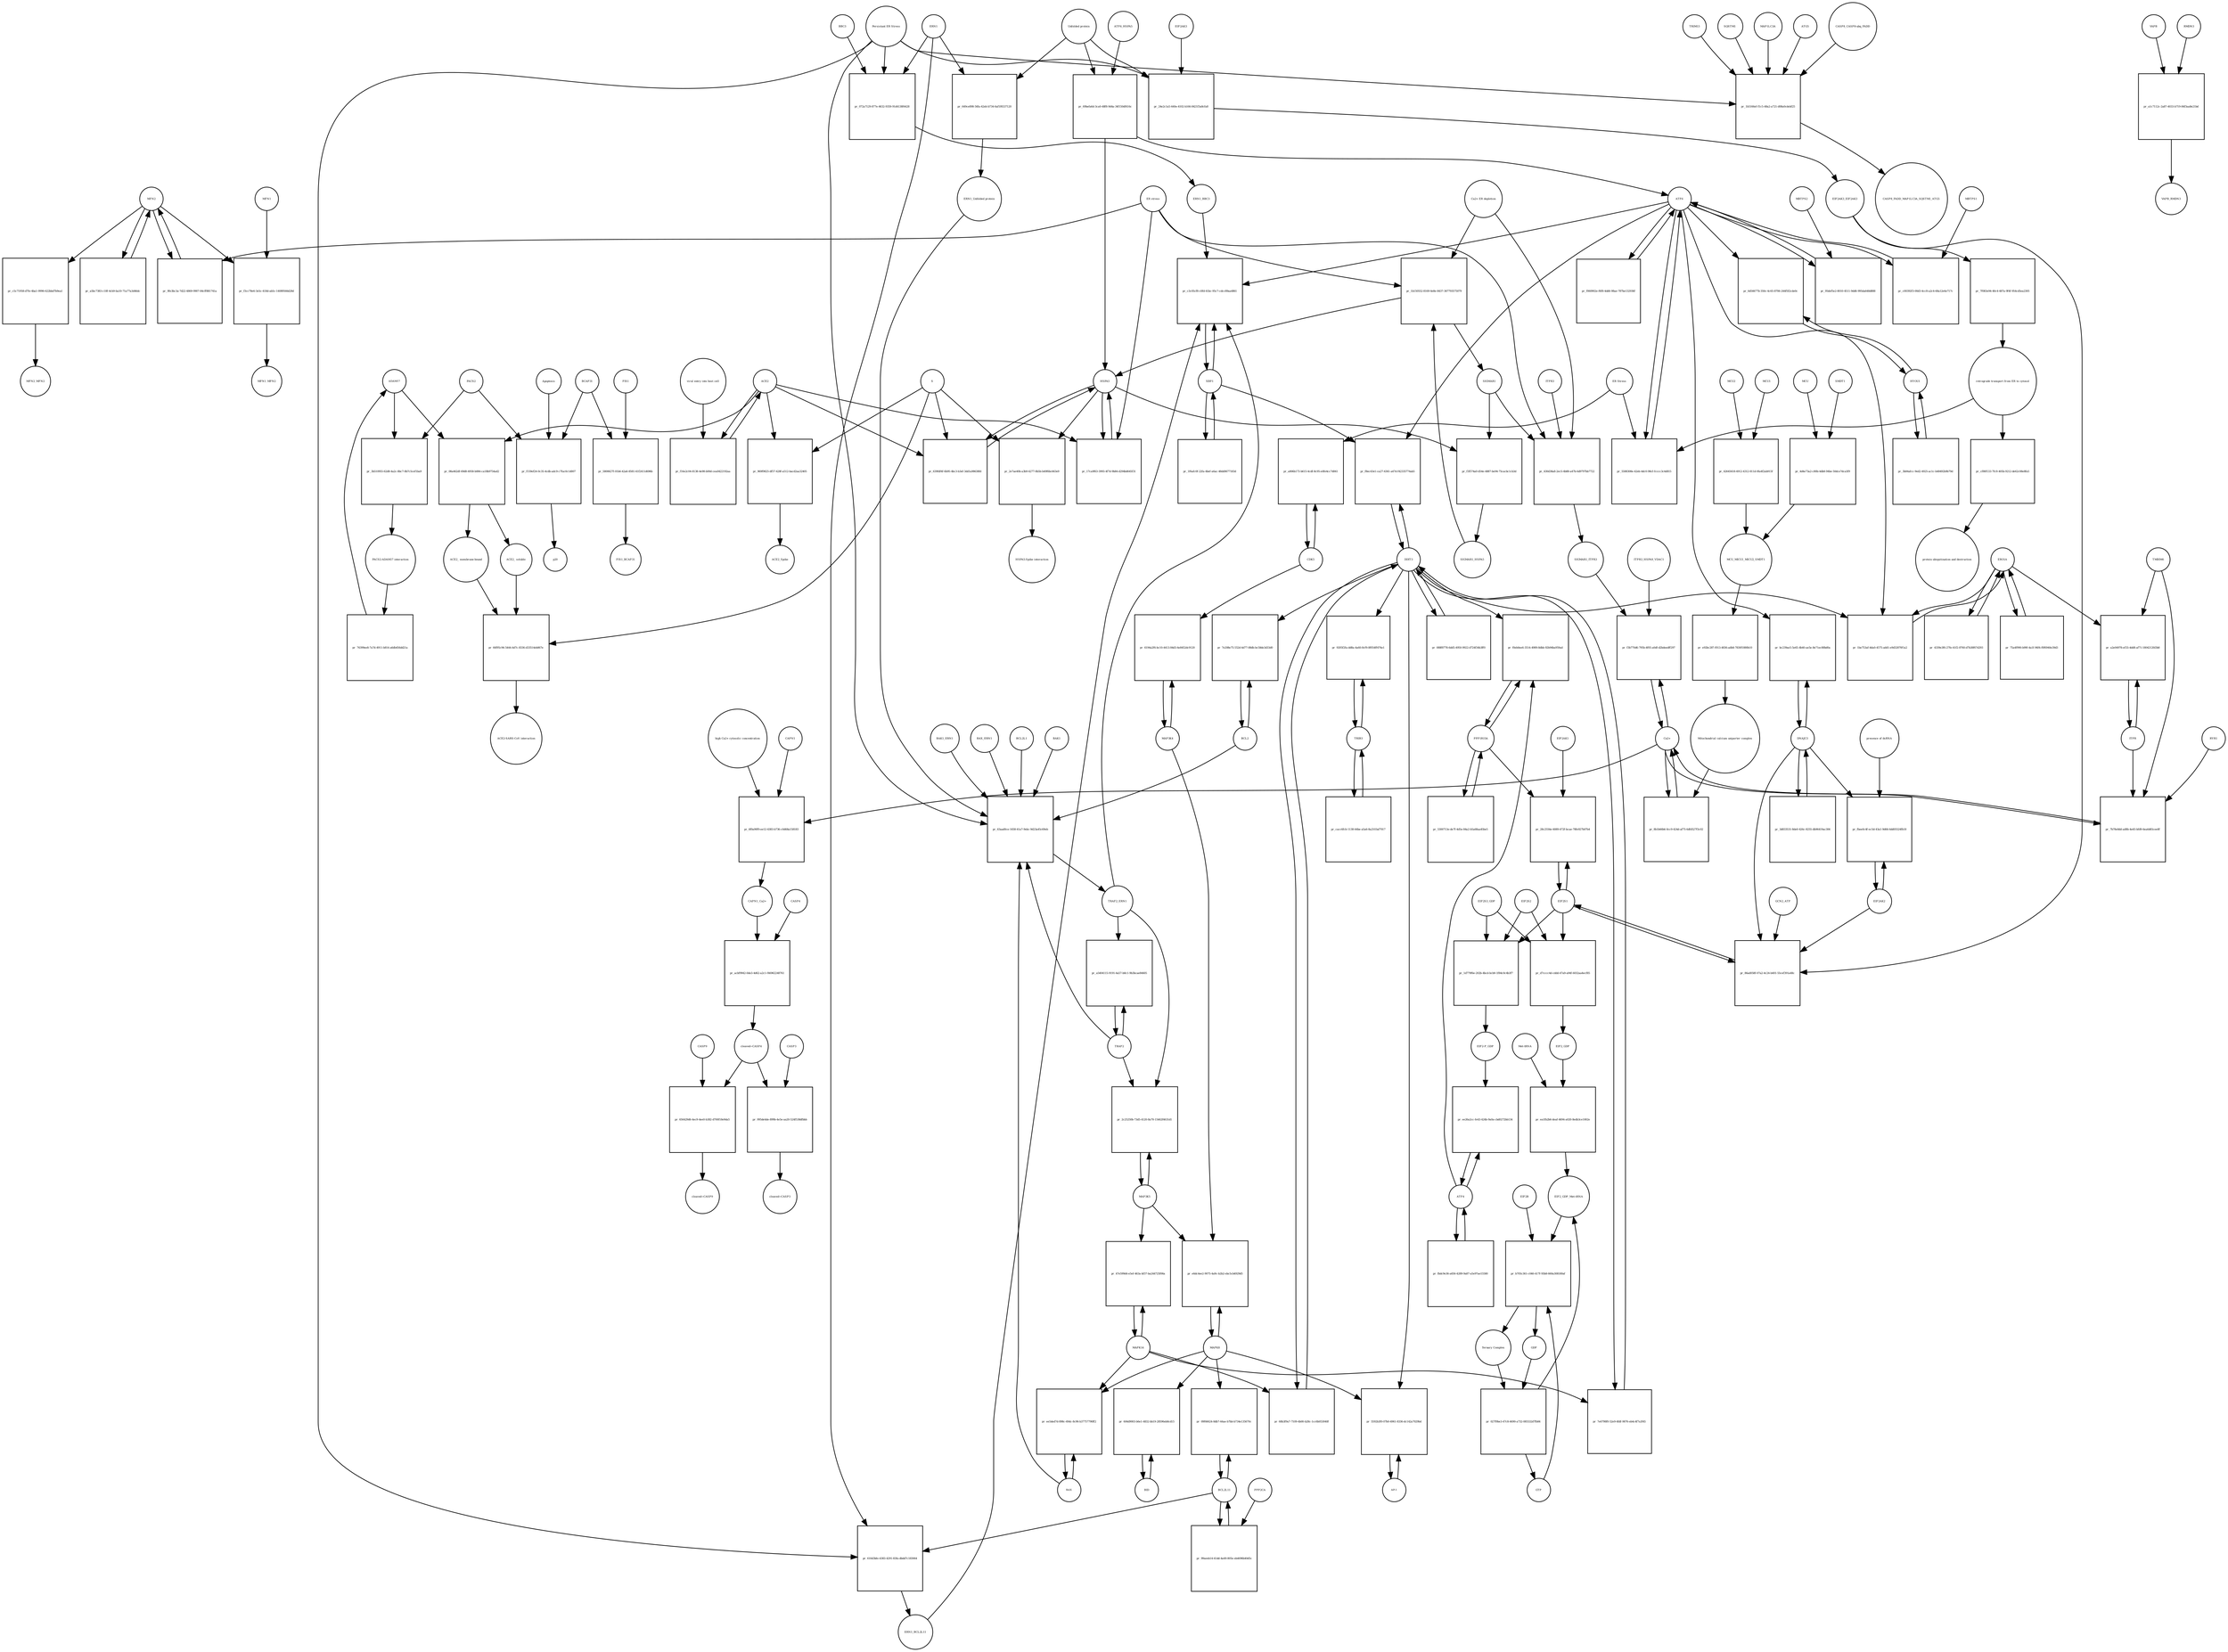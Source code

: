 strict digraph  {
MFN2 [annotation="urn_miriam_pubmed_29491369|urn_miriam_pubmed_22511781|urn_miriam_hgnc_16877|urn_miriam_pubmed_19052620", bipartite=0, cls=macromolecule, fontsize=4, label=MFN2, shape=circle];
"pr_c5c71958-d7fe-4ba1-9996-622bbd7b9ea1" [annotation="", bipartite=1, cls=process, fontsize=4, label="pr_c5c71958-d7fe-4ba1-9996-622bbd7b9ea1", shape=square];
MFN2_MFN2 [annotation="urn_miriam_pubmed_19052620|urn_miriam_taxonomy_9606|urn_miriam_pubmed_29491369", bipartite=0, cls=complex, fontsize=4, label=MFN2_MFN2, shape=circle];
CDK5 [annotation="urn_miriam_hgnc.symbol_CDK5", bipartite=0, cls=macromolecule, fontsize=4, label=CDK5, shape=circle];
"pr_a806b173-b615-4cdf-8c95-e0fe4cc7d061" [annotation="", bipartite=1, cls="uncertain process", fontsize=4, label="pr_a806b173-b615-4cdf-8c95-e0fe4cc7d061", shape=square];
"ER Stress" [annotation="urn_miriam_obo.go_GO%3A0034976", bipartite=0, cls=phenotype, fontsize=4, label="ER Stress", shape=circle];
"Met-tRNA" [annotation=urn_miriam_hgnc_34779, bipartite=0, cls="nucleic acid feature", fontsize=4, label="Met-tRNA", shape=circle];
"pr_ea1fb2b6-deaf-4694-a020-8edb3ce1002e" [annotation="", bipartite=1, cls=process, fontsize=4, label="pr_ea1fb2b6-deaf-4694-a020-8edb3ce1002e", shape=square];
EIF2_GDP [annotation="", bipartite=0, cls=complex, fontsize=4, label=EIF2_GDP, shape=circle];
"EIF2_GDP_Met-tRNA" [annotation="", bipartite=0, cls=complex, fontsize=4, label="EIF2_GDP_Met-tRNA", shape=circle];
ATF6 [annotation="urn_miriam_hgnc.symbol_ATF6", bipartite=0, cls=macromolecule, fontsize=4, label=ATF6, shape=circle];
"pr_95def5e2-8010-4511-9dd6-995da648d888" [annotation="", bipartite=1, cls=process, fontsize=4, label="pr_95def5e2-8010-4511-9dd6-995da648d888", shape=square];
MBTPS2 [annotation="urn_miriam_hgnc.symbol_MBTPS2", bipartite=0, cls=macromolecule, fontsize=4, label=MBTPS2, shape=circle];
"Ca2+" [annotation="urn_miriam_obo.chebi_CHEBI%3A29108", bipartite=0, cls="simple chemical", fontsize=4, label="Ca2+", shape=circle];
"pr_8b1b66b6-0cc9-424d-af75-6dfd527f3c02" [annotation="", bipartite=1, cls=process, fontsize=4, label="pr_8b1b66b6-0cc9-424d-af75-6dfd527f3c02", shape=square];
"Mitochondrial calcium uniporter complex" [annotation="urn_miriam_pubmed_26968367|urn_miriam_taxonomy_9606", bipartite=0, cls=complex, fontsize=4, label="Mitochondrial calcium uniporter complex", shape=circle];
MAP3K4 [annotation="urn_miriam_hgnc.symbol_MAP3K4", bipartite=0, cls=macromolecule, fontsize=4, label=MAP3K4, shape=circle];
"pr_6194a2f6-bc10-4413-84d3-4e8452dc9120" [annotation="", bipartite=1, cls=process, fontsize=4, label="pr_6194a2f6-bc10-4413-84d3-4e8452dc9120", shape=square];
ERN1 [annotation="urn_miriam_hgnc.symbol_ERN1", bipartite=0, cls=macromolecule, fontsize=4, label=ERN1, shape=circle];
"pr_649ce898-56fa-42eb-b734-6af1f6537120" [annotation="", bipartite=1, cls=process, fontsize=4, label="pr_649ce898-56fa-42eb-b734-6af1f6537120", shape=square];
"Unfolded protein" [annotation="", bipartite=0, cls=macromolecule, fontsize=4, label="Unfolded protein", shape=circle];
"ERN1_Unfolded protein" [annotation="", bipartite=0, cls=complex, fontsize=4, label="ERN1_Unfolded protein", shape=circle];
BCAP31 [annotation=urn_miriam_hgnc_16695, bipartite=0, cls=macromolecule, fontsize=4, label=BCAP31, shape=circle];
"pr_f159ef24-0c35-4cdb-adc9-c7fac0c1d007" [annotation="", bipartite=1, cls=process, fontsize=4, label="pr_f159ef24-0c35-4cdb-adc9-c7fac0c1d007", shape=square];
p20 [annotation="urn_miriam_hgnc.symbol_BCAP31", bipartite=0, cls=macromolecule, fontsize=4, label=p20, shape=circle];
PACS2 [annotation="urn_miriam_pubmed_15692567|urn_miriam_hgnc_23794|urn_miriam_pubmed_26108729", bipartite=0, cls=macromolecule, fontsize=4, label=PACS2, shape=circle];
Apoptosis [annotation="urn_miriam_obo.go_GO%3A0006915|urn_miriam_pubmed_19052620|urn_miriam_taxonomy_9606|urn_miriam_pubmed_15692567|urn_miriam_pubmed_22511781", bipartite=0, cls=phenotype, fontsize=4, label=Apoptosis, shape=circle];
DDIT3 [annotation="urn_miriam_hgnc.symbol_DDIT3", bipartite=0, cls=macromolecule, fontsize=4, label=DDIT3, shape=circle];
"pr_68b3f9a7-7109-4b00-b28c-1cc6b053040f" [annotation="", bipartite=1, cls=process, fontsize=4, label="pr_68b3f9a7-7109-4b00-b28c-1cc6b053040f", shape=square];
MAPK14 [annotation="urn_miriam_hgnc.symbol_MAPK14", bipartite=0, cls=macromolecule, fontsize=4, label=MAPK14, shape=circle];
MCU [annotation="urn_miriam_hgnc_23526|urn_miriam_pubmed_24231807|urn_miriam_taxonomy_9606", bipartite=0, cls=macromolecule, fontsize=4, label=MCU, shape=circle];
"pr_4d4e73a2-c80b-4db8-94be-50dce7dca5f9" [annotation="", bipartite=1, cls=process, fontsize=4, label="pr_4d4e73a2-c80b-4db8-94be-50dce7dca5f9", shape=square];
SMDT1 [annotation="urn_miriam_pubmed_24231807|urn_miriam_hgnc_25055|urn_miriam_taxonomy_9606", bipartite=0, cls=macromolecule, fontsize=4, label=SMDT1, shape=circle];
MCU_MICU1_MICU2_SMDT1 [annotation="urn_miriam_pubmed_24231807|urn_miriam_taxonomy_9606", bipartite=0, cls=complex, fontsize=4, label=MCU_MICU1_MICU2_SMDT1, shape=circle];
CASP9 [annotation="urn_miriam_hgnc.symbol_CSAP9", bipartite=0, cls=macromolecule, fontsize=4, label=CASP9, shape=circle];
"pr_656429d6-4ec9-4ee0-b382-d700f18e9da5" [annotation="", bipartite=1, cls=process, fontsize=4, label="pr_656429d6-4ec9-4ee0-b382-d700f18e9da5", shape=square];
"cleaved~CASP9" [annotation="urn_miriam_hgnc.symbol_CASP9", bipartite=0, cls=macromolecule, fontsize=4, label="cleaved~CASP9", shape=circle];
"cleaved~CASP4" [annotation="urn_miriam_hgnc.symbol_CASP4", bipartite=0, cls=macromolecule, fontsize=4, label="cleaved~CASP4", shape=circle];
BCL2L11 [annotation="urn_miriam_hgnc.symbol_BCL2L11", bipartite=0, cls=macromolecule, fontsize=4, label=BCL2L11, shape=circle];
"pr_09f66624-8db7-44ae-b7bb-b734e135670c" [annotation="", bipartite=1, cls=process, fontsize=4, label="pr_09f66624-8db7-44ae-b7bb-b734e135670c", shape=square];
MAPK8 [annotation="urn_miriam_hgnc.symbol_MAPK8", bipartite=0, cls=macromolecule, fontsize=4, label=MAPK8, shape=circle];
HSPA5 [annotation="urn_miriam_pubmed_32340551|urn_miriam_hgnc_HGNC%3A5238|urn_miriam_pubmed_32169481|urn_miriam_pubmed_30978349", bipartite=0, cls=macromolecule, fontsize=4, label=HSPA5, shape=circle];
"pr_639fdf4f-6b95-4bc3-b3ef-3dd1a98638fd" [annotation="", bipartite=1, cls=process, fontsize=4, label="pr_639fdf4f-6b95-4bc3-b3ef-3dd1a98638fd", shape=square];
ACE2 [annotation="", bipartite=0, cls="nucleic acid feature", fontsize=4, label=ACE2, shape=circle];
S [annotation="urn_miriam_uniprot_P59594|urn_miriam_uniprot_P0DTC2|urn_miriam_uniprot_W6A028", bipartite=0, cls=macromolecule, fontsize=4, label=S, shape=circle];
EIF2S1 [annotation="urn_miriam_hgnc.symbol_EIF2S1", bipartite=0, cls=macromolecule, fontsize=4, label=EIF2S1, shape=circle];
"pr_86ad058f-07a2-4c24-b401-55cef391a48c" [annotation="", bipartite=1, cls=process, fontsize=4, label="pr_86ad058f-07a2-4c24-b401-55cef391a48c", shape=square];
EIF2AK3_EIF2AK3 [annotation="", bipartite=0, cls=complex, fontsize=4, label=EIF2AK3_EIF2AK3, shape=circle];
GCN2_ATP [annotation="", bipartite=0, cls=complex, fontsize=4, label=GCN2_ATP, shape=circle];
EIF2AK2 [annotation="urn_miriam_hgnc.symbol_EIF2AK2", bipartite=0, cls=macromolecule, fontsize=4, label=EIF2AK2, shape=circle];
DNAJC3 [annotation="urn_miriam_hgnc.symbol_DNAJC3", bipartite=0, cls="nucleic acid feature", fontsize=4, label=DNAJC3, shape=circle];
"pr_3d833531-8de0-426c-8255-db96419ac306" [annotation="", bipartite=1, cls=process, fontsize=4, label="pr_3d833531-8de0-426c-8255-db96419ac306", shape=square];
"pr_7f083e94-40c4-487a-9f4f-954cd5ea2305" [annotation="", bipartite=1, cls=process, fontsize=4, label="pr_7f083e94-40c4-487a-9f4f-954cd5ea2305", shape=square];
"retrograde transport from ER to cytosol" [annotation="urn_miriam_obo.go_GO%3A0030970", bipartite=0, cls=phenotype, fontsize=4, label="retrograde transport from ER to cytosol", shape=circle];
SIGMAR1_HSPA5 [annotation="urn_miriam_pubmed_30590907|urn_miriam_pubmed_25704011|urn_miriam_pubmed_17981125|urn_miriam_taxonomy_10029", bipartite=0, cls=complex, fontsize=4, label=SIGMAR1_HSPA5, shape=circle];
"pr_1b150552-8169-4e8e-8437-367793575079" [annotation="", bipartite=1, cls=process, fontsize=4, label="pr_1b150552-8169-4e8e-8437-367793575079", shape=square];
SIGMAR1 [annotation="urn_miriam_hgnc_8157|urn_miriam_pubmed_17981125|urn_miriam_taxonomy_10029|urn_miriam_pubmed_25704011", bipartite=0, cls=macromolecule, fontsize=4, label=SIGMAR1, shape=circle];
"ER stress" [annotation="urn_miriam_obo.go_GO%3A0034976|urn_miriam_pubmed_22511781|urn_miriam_taxonomy_10090", bipartite=0, cls=phenotype, fontsize=4, label="ER stress", shape=circle];
"Ca2+ ER depletion" [annotation="urn_miriam_obo.go_GO%3A0032471|urn_miriam_pubmed_17981125|urn_miriam_pubmed_30590907|urn_miriam_taxonomy_10029", bipartite=0, cls=phenotype, fontsize=4, label="Ca2+ ER depletion", shape=circle];
TRIB3 [annotation="urn_miriam_hgnc.symbol_TRIB3", bipartite=0, cls="nucleic acid feature", fontsize=4, label=TRIB3, shape=circle];
"pr_cacc6fcb-1138-44be-a5a6-8a2103af7017" [annotation="", bipartite=1, cls=process, fontsize=4, label="pr_cacc6fcb-1138-44be-a5a6-8a2103af7017", shape=square];
CASP3 [annotation="urn_miriam_hgnc.symbol_CASP3", bipartite=0, cls=macromolecule, fontsize=4, label=CASP3, shape=circle];
"pr_995de4de-899b-4e5e-aa20-524f538dfbbb" [annotation="", bipartite=1, cls=process, fontsize=4, label="pr_995de4de-899b-4e5e-aa20-524f538dfbbb", shape=square];
"cleaved~CASP3" [annotation="urn_miriam_hgnc.symbol_CASP3", bipartite=0, cls=macromolecule, fontsize=4, label="cleaved~CASP3", shape=circle];
ERO1A [annotation="urn_miriam_hgnc.symbol_ERO1A", bipartite=0, cls=macromolecule, fontsize=4, label=ERO1A, shape=circle];
"pr_75a4f990-b99f-4a1f-96f4-f0f6940e39d3" [annotation="", bipartite=1, cls=process, fontsize=4, label="pr_75a4f990-b99f-4a1f-96f4-f0f6940e39d3", shape=square];
"pr_99aeeb14-41dd-4a49-805e-eb4696b40d5c" [annotation="", bipartite=1, cls=process, fontsize=4, label="pr_99aeeb14-41dd-4a49-805e-eb4696b40d5c", shape=square];
PPP2CA [annotation="urn_miriam_hgnc.symbol_PPP2CA", bipartite=0, cls=macromolecule, fontsize=4, label=PPP2CA, shape=circle];
"AP-1" [annotation="urn_miriam_hgnc.symbol_JUNB|urn_miriam_hgnc.symbol_FOSL1|urn_miriam_hgnc.symbol_FOSL2|urn_miriam_hgnc.symbol_JUND|urn_miriam_hgnc.symbol_JUN|urn_miriam_hgnc.symbol_FOSB|urn_miriam_hgnc.symbol_FOS", bipartite=0, cls=macromolecule, fontsize=4, label="AP-1", shape=circle];
"pr_5592b3f0-07b0-4961-8336-dc142a7029bd" [annotation="", bipartite=1, cls=process, fontsize=4, label="pr_5592b3f0-07b0-4961-8336-dc142a7029bd", shape=square];
"pr_a5bc7383-c18f-4cb9-ba10-71a77a3d46dc" [annotation="", bipartite=1, cls=process, fontsize=4, label="pr_a5bc7383-c18f-4cb9-ba10-71a77a3d46dc", shape=square];
"pr_4339e3f6-27fe-41f2-8760-d7b38f67d293" [annotation="", bipartite=1, cls=process, fontsize=4, label="pr_4339e3f6-27fe-41f2-8760-d7b38f67d293", shape=square];
"pr_17ca9f63-3993-4f7d-9b84-d294bd645f31" [annotation="", bipartite=1, cls=process, fontsize=4, label="pr_17ca9f63-3993-4f7d-9b84-d294bd645f31", shape=square];
"pr_5588308e-42eb-4dc0-98cf-fcccc3c4d815" [annotation="", bipartite=1, cls=process, fontsize=4, label="pr_5588308e-42eb-4dc0-98cf-fcccc3c4d815", shape=square];
"pr_7b78e8dd-ad8b-4e45-bfd9-6ea6d65cee8f" [annotation="", bipartite=1, cls=process, fontsize=4, label="pr_7b78e8dd-ad8b-4e45-bfd9-6ea6d65cee8f", shape=square];
TMBIM6 [annotation="urn_miriam_hgnc.symbol_TMBIM6", bipartite=0, cls=macromolecule, fontsize=4, label=TMBIM6, shape=circle];
RYR1 [annotation="urn_miriam_hgnc.symbol_RYR1", bipartite=0, cls=macromolecule, fontsize=4, label=RYR1, shape=circle];
ITPR [annotation="urn_miriam_hgnc.symbol_ITPR1|urn_miriam_hgnc.symbol_ITPR3|urn_miriam_hgnc.symbol_ITPR2", bipartite=0, cls=macromolecule, fontsize=4, label=ITPR, shape=circle];
"pr_28c2556e-6089-472f-bcae-78fe927b07b4" [annotation="", bipartite=1, cls=process, fontsize=4, label="pr_28c2556e-6089-472f-bcae-78fe927b07b4", shape=square];
PPP1R15A [annotation="urn_miriam_hgnc.symbol_PPP1R15A", bipartite=0, cls=macromolecule, fontsize=4, label=PPP1R15A, shape=circle];
EIF2AK1 [annotation="urn_miriam_hgnc.symbol_EIF2AK1", bipartite=0, cls=macromolecule, fontsize=4, label=EIF2AK1, shape=circle];
"pr_9fe3bc3a-7d22-4869-9907-84cff881741a" [annotation="", bipartite=1, cls=process, fontsize=4, label="pr_9fe3bc3a-7d22-4869-9907-84cff881741a", shape=square];
XBP1 [annotation="urn_miriam_hgnc.symbol_XBP1", bipartite=0, cls=macromolecule, fontsize=4, label=XBP1, shape=circle];
"pr_c3c05cf8-c0fd-41bc-95c7-cdcc89aa4861" [annotation="", bipartite=1, cls=process, fontsize=4, label="pr_c3c05cf8-c0fd-41bc-95c7-cdcc89aa4861", shape=square];
TRAF2_ERN1 [annotation="", bipartite=0, cls=complex, fontsize=4, label=TRAF2_ERN1, shape=circle];
ERN1_BBC3 [annotation="", bipartite=0, cls=complex, fontsize=4, label=ERN1_BBC3, shape=circle];
ERN1_BCL2L11 [annotation="", bipartite=0, cls=complex, fontsize=4, label=ERN1_BCL2L11, shape=circle];
"pr_088f8778-6dd5-4950-9922-d724f34b3ff0" [annotation="", bipartite=1, cls=process, fontsize=4, label="pr_088f8778-6dd5-4950-9922-d724f34b3ff0", shape=square];
"pr_f3b770d6-795b-4f05-a0df-d2bdeedff297" [annotation="", bipartite=1, cls=process, fontsize=4, label="pr_f3b770d6-795b-4f05-a0df-d2bdeedff297", shape=square];
ITPR3_HSPA9_VDAC1 [annotation="urn_miriam_pubmed_30590033|urn_miriam_pubmed_29491369|urn_miriam_taxonomy_9606", bipartite=0, cls=complex, fontsize=4, label=ITPR3_HSPA9_VDAC1, shape=circle];
SIGMAR1_ITPR3 [annotation="urn_miriam_pubmed_30590907|urn_miriam_pubmed_17981125|urn_miriam_taxonomy_10029", bipartite=0, cls=complex, fontsize=4, label=SIGMAR1_ITPR3, shape=circle];
"pr_fbee0c4f-ec5d-43a1-9d66-6dd05524fb18" [annotation="", bipartite=1, cls=process, fontsize=4, label="pr_fbee0c4f-ec5d-43a1-9d66-6dd05524fb18", shape=square];
"presence of dsRNA" [annotation="urn_miriam_obo.go_GO%3A0071359", bipartite=0, cls=phenotype, fontsize=4, label="presence of dsRNA", shape=circle];
"Ternary Complex" [annotation="", bipartite=0, cls=complex, fontsize=4, label="Ternary Complex", shape=circle];
"pr_027f9be3-47c8-4690-a732-085532d7fb84" [annotation="", bipartite=1, cls=process, fontsize=4, label="pr_027f9be3-47c8-4690-a732-085532d7fb84", shape=square];
GDP [annotation="urn_miriam_obo.chebi_CHEBI%3A65180", bipartite=0, cls="simple chemical", fontsize=4, label=GDP, shape=circle];
GTP [annotation="urn_miriam_obo.chebi_CHEBI%3A57600", bipartite=0, cls="simple chemical", fontsize=4, label=GTP, shape=circle];
"pr_1be753af-4da0-4575-add1-e9d32870f1a2" [annotation="", bipartite=1, cls=process, fontsize=4, label="pr_1be753af-4da0-4575-add1-e9d32870f1a2", shape=square];
"pr_1d779f6e-202b-4bcd-bcb9-1f84c0c4b3f7" [annotation="", bipartite=1, cls=process, fontsize=4, label="pr_1d779f6e-202b-4bcd-bcb9-1f84c0c4b3f7", shape=square];
EIF2S2 [annotation="urn_miriam_hgnc.symbol_EIF2S2", bipartite=0, cls=macromolecule, fontsize=4, label=EIF2S2, shape=circle];
"EIF2-P_GDP" [annotation="", bipartite=0, cls=complex, fontsize=4, label="EIF2-P_GDP", shape=circle];
EIF2S3_GDP [annotation="", bipartite=0, cls=complex, fontsize=4, label=EIF2S3_GDP, shape=circle];
"pr_63aad0ce-1658-41a7-9ebc-9d23a45c69eb" [annotation="", bipartite=1, cls=process, fontsize=4, label="pr_63aad0ce-1658-41a7-9ebc-9d23a45c69eb", shape=square];
BAK1_ERN1 [annotation="", bipartite=0, cls=complex, fontsize=4, label=BAK1_ERN1, shape=circle];
BAX_ERN1 [annotation="", bipartite=0, cls=complex, fontsize=4, label=BAX_ERN1, shape=circle];
BCL2 [annotation="urn_miriam_hgnc.symbol_BCL2", bipartite=0, cls="nucleic acid feature", fontsize=4, label=BCL2, shape=circle];
BCL2L1 [annotation="urn_miriam_hgnc.symbol_BCL2L1", bipartite=0, cls=macromolecule, fontsize=4, label=BCL2L1, shape=circle];
"Persistant ER Stress" [annotation="urn_miriam_obo.go_GO%3A0034976", bipartite=0, cls=phenotype, fontsize=4, label="Persistant ER Stress", shape=circle];
BAX [annotation="urn_miriam_hgnc.symbol_BAX", bipartite=0, cls=macromolecule, fontsize=4, label=BAX, shape=circle];
BAK1 [annotation="urn_miriam_hgnc.symbol_BAK1", bipartite=0, cls=macromolecule, fontsize=4, label=BAK1, shape=circle];
TRAF2 [annotation="urn_miriam_hgnc.symbol_TRAF2", bipartite=0, cls=macromolecule, fontsize=4, label=TRAF2, shape=circle];
"pr_e92bc287-f013-4836-adb8-7830f1880b10" [annotation="", bipartite=1, cls=process, fontsize=4, label="pr_e92bc287-f013-4836-adb8-7830f1880b10", shape=square];
ATF4 [annotation="urn_miriam_hgnc.symbol_ATF4", bipartite=0, cls=macromolecule, fontsize=4, label=ATF4, shape=circle];
"pr_ee26a2cc-fe43-424b-9a0a-cbd0272bb134" [annotation="", bipartite=1, cls=process, fontsize=4, label="pr_ee26a2cc-fe43-424b-9a0a-cbd0272bb134", shape=square];
"pr_cf80f133-7fc9-405b-9212-de62c08e8fa5" [annotation="", bipartite=1, cls=process, fontsize=4, label="pr_cf80f133-7fc9-405b-9212-de62c08e8fa5", shape=square];
"protein ubiquitination and destruction" [annotation="urn_miriam_obo.go_GO%3A0006511", bipartite=0, cls=phenotype, fontsize=4, label="protein ubiquitination and destruction", shape=circle];
EIF2AK3 [annotation="urn_miriam_hgnc.symbol_EIF2AK3", bipartite=0, cls=macromolecule, fontsize=4, label=EIF2AK3, shape=circle];
"pr_24e2c1a5-440e-4102-b166-8421f3a8cfa8" [annotation="", bipartite=1, cls=process, fontsize=4, label="pr_24e2c1a5-440e-4102-b166-8421f3a8cfa8", shape=square];
"pr_a2e04978-ef33-4dd8-af71-1804212fd3b8" [annotation="", bipartite=1, cls=process, fontsize=4, label="pr_a2e04978-ef33-4dd8-af71-1804212fd3b8", shape=square];
HYOU1 [annotation="urn_miriam_hgnc.symbol_HYOU1", bipartite=0, cls="nucleic acid feature", fontsize=4, label=HYOU1, shape=circle];
"pr_3b84afcc-9ed2-4925-ac1c-b48492b9b79d" [annotation="", bipartite=1, cls=process, fontsize=4, label="pr_3b84afcc-9ed2-4925-ac1c-b48492b9b79d", shape=square];
MAP3K5 [annotation="urn_miriam_hgnc.symbol_MAP3K5", bipartite=0, cls=macromolecule, fontsize=4, label=MAP3K5, shape=circle];
"pr_2c25250b-73d5-4120-8a70-15462f4631d1" [annotation="", bipartite=1, cls=process, fontsize=4, label="pr_2c25250b-73d5-4120-8a70-15462f4631d1", shape=square];
"pr_fbdc9e36-a656-4289-9a87-a5e97ae15580" [annotation="", bipartite=1, cls=process, fontsize=4, label="pr_fbdc9e36-a656-4289-9a87-a5e97ae15580", shape=square];
MCU2 [annotation="urn_miriam_hgnc_31830|urn_miriam_pubmed_24231807|urn_miriam_taxonomy_9606", bipartite=0, cls=macromolecule, fontsize=4, label=MCU2, shape=circle];
"pr_42645618-4912-4312-811d-0fa4f2ab915f" [annotation="", bipartite=1, cls=process, fontsize=4, label="pr_42645618-4912-4312-811d-0fa4f2ab915f", shape=square];
MCU1 [annotation="urn_miriam_hgnc_1530|urn_miriam_pubmed_24231807|urn_miriam_taxonomy_9606", bipartite=0, cls=macromolecule, fontsize=4, label=MCU1, shape=circle];
"pr_610d3bfe-4383-4291-83fa-dbdd7c183064" [annotation="", bipartite=1, cls=process, fontsize=4, label="pr_610d3bfe-4383-4291-83fa-dbdd7c183064", shape=square];
"pr_b705c361-c046-417f-93b8-660a308180af" [annotation="", bipartite=1, cls=process, fontsize=4, label="pr_b705c361-c046-417f-93b8-660a308180af", shape=square];
EIF2B [annotation="", bipartite=0, cls=complex, fontsize=4, label=EIF2B, shape=circle];
"pr_ee5ded7d-898c-49dc-8c96-b37757790ff2" [annotation="", bipartite=1, cls=process, fontsize=4, label="pr_ee5ded7d-898c-49dc-8c96-b37757790ff2", shape=square];
"pr_a5404115-9191-4a57-b8c1-9b3bcae84605" [annotation="", bipartite=1, cls=process, fontsize=4, label="pr_a5404115-9191-4a57-b8c1-9b3bcae84605", shape=square];
"pr_47e599d4-e5ef-463a-bf37-ba244725f06a" [annotation="", bipartite=1, cls=process, fontsize=4, label="pr_47e599d4-e5ef-463a-bf37-ba244725f06a", shape=square];
CAPN1 [annotation="urn_miriam_hgnc.symbol_CAPN1", bipartite=0, cls=macromolecule, fontsize=4, label=CAPN1, shape=circle];
"pr_6f0a90f9-ee12-4383-b736-c0d68a158183" [annotation="", bipartite=1, cls=process, fontsize=4, label="pr_6f0a90f9-ee12-4383-b736-c0d68a158183", shape=square];
"CAPN1_Ca2+" [annotation="", bipartite=0, cls=complex, fontsize=4, label="CAPN1_Ca2+", shape=circle];
"high Ca2+ cytosolic concentration" [annotation="urn_miriam_obo.go_GO%3A1902656", bipartite=0, cls=phenotype, fontsize=4, label="high Ca2+ cytosolic concentration", shape=circle];
"pr_9205f2fa-dd8a-4a60-8cf9-8f054ff476e1" [annotation="", bipartite=1, cls=process, fontsize=4, label="pr_9205f2fa-dd8a-4a60-8cf9-8f054ff476e1", shape=square];
ATF6_HSPA5 [annotation="", bipartite=0, cls=complex, fontsize=4, label=ATF6_HSPA5, shape=circle];
"pr_69befa6d-3ca0-48f8-9d4a-34f150df416c" [annotation="", bipartite=1, cls=process, fontsize=4, label="pr_69befa6d-3ca0-48f8-9d4a-34f150df416c", shape=square];
"pr_f3f574a0-d54e-4887-be94-75cacbc1cb3d" [annotation="", bipartite=1, cls=process, fontsize=4, label="pr_f3f574a0-d54e-4887-be94-75cacbc1cb3d", shape=square];
"pr_072a7129-877e-4632-9359-91d4138f4428" [annotation="", bipartite=1, cls=process, fontsize=4, label="pr_072a7129-877e-4632-9359-91d4138f4428", shape=square];
BBC3 [annotation="urn_miriam_hgnc.symbol_BBC3", bipartite=0, cls=macromolecule, fontsize=4, label=BBC3, shape=circle];
VAPB [annotation=urn_miriam_hgnc_12649, bipartite=0, cls=macromolecule, fontsize=4, label=VAPB, shape=circle];
"pr_a1c7112c-2a87-4033-b719-84f3aa8e21bd" [annotation="", bipartite=1, cls=process, fontsize=4, label="pr_a1c7112c-2a87-4033-b719-84f3aa8e21bd", shape=square];
RMDN3 [annotation=urn_miriam_hgnc_25550, bipartite=0, cls=macromolecule, fontsize=4, label=RMDN3, shape=circle];
VAPB_RMDN3 [annotation="urn_miriam_pubmed_29491369|urn_miriam_pubmed_28132811|urn_miriam_taxonomy_9606", bipartite=0, cls=complex, fontsize=4, label=VAPB_RMDN3, shape=circle];
"pr_f8ec43e1-ca27-4361-a47d-f42335774ab5" [annotation="", bipartite=1, cls=process, fontsize=4, label="pr_f8ec43e1-ca27-4361-a47d-f42335774ab5", shape=square];
"CASP8_CASP8-ubq_FADD" [annotation="", bipartite=0, cls=complex, fontsize=4, label="CASP8_CASP8-ubq_FADD", shape=circle];
"pr_1b5166ef-f1c5-48a2-a721-d08a0cdebf25" [annotation="", bipartite=1, cls=process, fontsize=4, label="pr_1b5166ef-f1c5-48a2-a721-d08a0cdebf25", shape=square];
CASP8_FADD_MAP1LC3A_SQSTM1_ATG5 [annotation="", bipartite=0, cls=complex, fontsize=4, label=CASP8_FADD_MAP1LC3A_SQSTM1_ATG5, shape=circle];
TRIM13 [annotation="urn_miriam_hgnc.symbol_TRIM13", bipartite=0, cls=macromolecule, fontsize=4, label=TRIM13, shape=circle];
"SQSTM1 " [annotation="urn_miriam_hgnc.symbol_SQSTM1", bipartite=0, cls=macromolecule, fontsize=4, label="SQSTM1 ", shape=circle];
MAP1LC3A [annotation="urn_miriam_hgnc.symbol_MAP1LC3A", bipartite=0, cls=macromolecule, fontsize=4, label=MAP1LC3A, shape=circle];
ATG5 [annotation="urn_miriam_hgnc.symbol_ATG5", bipartite=0, cls=macromolecule, fontsize=4, label=ATG5, shape=circle];
"pr_d7cccc4d-cddd-47a9-a94f-6032aa4ecf85" [annotation="", bipartite=1, cls=process, fontsize=4, label="pr_d7cccc4d-cddd-47a9-a94f-6032aa4ecf85", shape=square];
"pr_e6dc4ee2-9075-4a9c-b2b2-ebc5cb4929d5" [annotation="", bipartite=1, cls=process, fontsize=4, label="pr_e6dc4ee2-9075-4a9c-b2b2-ebc5cb4929d5", shape=square];
"pr_bc239ae5-5e65-4b40-ae5e-8e71ec88bd0a" [annotation="", bipartite=1, cls=process, fontsize=4, label="pr_bc239ae5-5e65-4b40-ae5e-8e71ec88bd0a", shape=square];
CASP4 [annotation="urn_miriam_hgnc.symbol_CASP4", bipartite=0, cls=macromolecule, fontsize=4, label=CASP4, shape=circle];
"pr_acbf9942-0de3-4d62-a2c1-f46962248761" [annotation="", bipartite=1, cls=process, fontsize=4, label="pr_acbf9942-0de3-4d62-a2c1-f46962248761", shape=square];
"pr_430d38a8-2ec5-4b88-a47b-6d9797bb7722" [annotation="", bipartite=1, cls=process, fontsize=4, label="pr_430d38a8-2ec5-4b88-a47b-6d9797bb7722", shape=square];
ITPR3 [annotation="urn_miriam_hgnc_6182|urn_miriam_pubmed_17981125", bipartite=0, cls=macromolecule, fontsize=4, label=ITPR3, shape=circle];
"pr_7e6798f0-52e9-4fdf-9876-eb4c4f7a3f45" [annotation="", bipartite=1, cls=process, fontsize=4, label="pr_7e6798f0-52e9-4fdf-9876-eb4c4f7a3f45", shape=square];
"pr_6d56677b-350c-4c65-8706-244f5f2cde0c" [annotation="", bipartite=1, cls=process, fontsize=4, label="pr_6d56677b-350c-4c65-8706-244f5f2cde0c", shape=square];
"pr_5800627f-01b6-42a6-8581-41f2411d696b" [annotation="", bipartite=1, cls=process, fontsize=4, label="pr_5800627f-01b6-42a6-8581-41f2411d696b", shape=square];
FIS1 [annotation=urn_miriam_hgnc_21689, bipartite=0, cls=macromolecule, fontsize=4, label=FIS1, shape=circle];
FIS1_BCAP31 [annotation="urn_miriam_pubmed_15692567|urn_miriam_pubmed_21183955|urn_miriam_taxonomy_9606", bipartite=0, cls=complex, fontsize=4, label=FIS1_BCAP31, shape=circle];
"pr_1f6afc0f-22fa-4bef-a6ac-48dd0677183d" [annotation="", bipartite=1, cls=process, fontsize=4, label="pr_1f6afc0f-22fa-4bef-a6ac-48dd0677183d", shape=square];
BID [annotation="urn_miriam_hgnc.symbol_BID", bipartite=0, cls=macromolecule, fontsize=4, label=BID, shape=circle];
"pr_604d9003-b6e1-4832-bb19-28596eb8cd15" [annotation="", bipartite=1, cls=process, fontsize=4, label="pr_604d9003-b6e1-4832-bb19-28596eb8cd15", shape=square];
"pr_f0eb0ee6-3514-4989-8dbb-92b94ba959ad" [annotation="", bipartite=1, cls=process, fontsize=4, label="pr_f0eb0ee6-3514-4989-8dbb-92b94ba959ad", shape=square];
"pr_5300713e-de7f-4d5e-84a2-b5a68aa45be5" [annotation="", bipartite=1, cls=process, fontsize=4, label="pr_5300713e-de7f-4d5e-84a2-b5a68aa45be5", shape=square];
"pr_7e208e75-552d-4d77-88db-bc58de3d33d0" [annotation="", bipartite=1, cls=process, fontsize=4, label="pr_7e208e75-552d-4d77-88db-bc58de3d33d0", shape=square];
"pr_c00392f3-00d3-4cc8-a2c4-68a12e6e717c" [annotation="", bipartite=1, cls=process, fontsize=4, label="pr_c00392f3-00d3-4cc8-a2c4-68a12e6e717c", shape=square];
MBTPS1 [annotation="urn_miriam_hgnc.symbol_MBTPS1", bipartite=0, cls=macromolecule, fontsize=4, label=MBTPS1, shape=circle];
"pr_f3cc78e6-3e5c-418d-ab5c-14089566d28d" [annotation="", bipartite=1, cls=process, fontsize=4, label="pr_f3cc78e6-3e5c-418d-ab5c-14089566d28d", shape=square];
MFN1 [annotation=urn_miriam_hgnc_1826, bipartite=0, cls=macromolecule, fontsize=4, label=MFN1, shape=circle];
MFN1_MFN2 [annotation="urn_miriam_pubmed_29491369|urn_miriam_pubmed_19052620|urn_miriam_taxonomy_9606", bipartite=0, cls=complex, fontsize=4, label=MFN1_MFN2, shape=circle];
"pr_3b510955-62d8-4a2c-8bc7-8b7c5cef1ba9" [annotation="", bipartite=1, cls=process, fontsize=4, label="pr_3b510955-62d8-4a2c-8bc7-8b7c5cef1ba9", shape=square];
ADAM17 [annotation="urn_miriam_pubmed_32264791|urn_miriam_hgnc_HGNC%3A195", bipartite=0, cls=macromolecule, fontsize=4, label=ADAM17, shape=circle];
"PACS2-ADAM17 interaction" [annotation="urn_miriam_pubmed_26108729|urn_miriam_pubmed_32264791|urn_miriam_taxonomy_9606", bipartite=0, cls=complex, fontsize=4, label="PACS2-ADAM17 interaction", shape=circle];
"pr_74399ee8-7a7d-4911-b814-a6db456dd21a" [annotation="", bipartite=1, cls=process, fontsize=4, label="pr_74399ee8-7a7d-4911-b814-a6db456dd21a", shape=square];
"pr_f060902e-f6f8-4dd6-98ae-787be132936f" [annotation="", bipartite=1, cls=process, fontsize=4, label="pr_f060902e-f6f8-4dd6-98ae-787be132936f", shape=square];
"pr_969f9825-df57-428f-a512-bacd2aa32405" [annotation="", bipartite=1, cls=process, fontsize=4, label="pr_969f9825-df57-428f-a512-bacd2aa32405", shape=square];
ACE2_Spike [annotation="", bipartite=0, cls=complex, fontsize=4, label=ACE2_Spike, shape=circle];
"pr_2e7ae40b-a3b9-4277-8b5b-b49f6bc663e9" [annotation="", bipartite=1, cls=process, fontsize=4, label="pr_2e7ae40b-a3b9-4277-8b5b-b49f6bc663e9", shape=square];
"HSPA5-Spike interaction" [annotation=urn_miriam_pubmed_32340551, bipartite=0, cls=complex, fontsize=4, label="HSPA5-Spike interaction", shape=circle];
"pr_08a462df-69d8-4958-b084-ca18b9754ad2" [annotation="", bipartite=1, cls=process, fontsize=4, label="pr_08a462df-69d8-4958-b084-ca18b9754ad2", shape=square];
"ACE2_ soluble" [annotation="urn_miriam_pubmed_19411314|urn_miriam_pubmed_32264791|urn_miriam_hgnc.symbol_ACE2", bipartite=0, cls=macromolecule, fontsize=4, label="ACE2_ soluble", shape=circle];
"ACE2_ membrane-bound" [annotation="urn_miriam_pubmed_19411314|urn_miriam_pubmed_32264791|urn_miriam_hgnc.symbol_ACE2", bipartite=0, cls=macromolecule, fontsize=4, label="ACE2_ membrane-bound", shape=circle];
"pr_66f95c94-5444-4d7c-8336-d33514eb867e" [annotation="", bipartite=1, cls=process, fontsize=4, label="pr_66f95c94-5444-4d7c-8336-d33514eb867e", shape=square];
"ACE2-SARS-CoV interaction" [annotation="urn_miriam_pubmed_19411314|urn_miriam_taxonomy_9606|urn_miriam_uniprot_P59594", bipartite=0, cls=complex, fontsize=4, label="ACE2-SARS-CoV interaction", shape=circle];
"pr_f16e2c04-8138-4e98-b00d-cea0422192aa" [annotation="", bipartite=1, cls=process, fontsize=4, label="pr_f16e2c04-8138-4e98-b00d-cea0422192aa", shape=square];
"viral entry into host cell" [annotation="urn_miriam_obo.go_GO%3A0046718|urn_miriam_pubmed_19411314", bipartite=0, cls=phenotype, fontsize=4, label="viral entry into host cell", shape=circle];
MFN2 -> "pr_c5c71958-d7fe-4ba1-9996-622bbd7b9ea1"  [annotation="", interaction_type=consumption];
MFN2 -> "pr_a5bc7383-c18f-4cb9-ba10-71a77a3d46dc"  [annotation="", interaction_type=consumption];
MFN2 -> "pr_9fe3bc3a-7d22-4869-9907-84cff881741a"  [annotation="", interaction_type=consumption];
MFN2 -> "pr_f3cc78e6-3e5c-418d-ab5c-14089566d28d"  [annotation="", interaction_type=consumption];
"pr_c5c71958-d7fe-4ba1-9996-622bbd7b9ea1" -> MFN2_MFN2  [annotation="", interaction_type=production];
CDK5 -> "pr_a806b173-b615-4cdf-8c95-e0fe4cc7d061"  [annotation="", interaction_type=consumption];
CDK5 -> "pr_6194a2f6-bc10-4413-84d3-4e8452dc9120"  [annotation=urn_miriam_pubmed_23850759, interaction_type=catalysis];
"pr_a806b173-b615-4cdf-8c95-e0fe4cc7d061" -> CDK5  [annotation="", interaction_type=production];
"ER Stress" -> "pr_a806b173-b615-4cdf-8c95-e0fe4cc7d061"  [annotation=urn_miriam_pubmed_23850759, interaction_type=catalysis];
"ER Stress" -> "pr_5588308e-42eb-4dc0-98cf-fcccc3c4d815"  [annotation="urn_miriam_pubmed_17991856|urn_miriam_pubmed_26587781|urn_miriam_taxonomy_10090|urn_miriam_pubmed_18360008", interaction_type=catalysis];
"Met-tRNA" -> "pr_ea1fb2b6-deaf-4694-a020-8edb3ce1002e"  [annotation="", interaction_type=consumption];
"pr_ea1fb2b6-deaf-4694-a020-8edb3ce1002e" -> "EIF2_GDP_Met-tRNA"  [annotation="", interaction_type=production];
EIF2_GDP -> "pr_ea1fb2b6-deaf-4694-a020-8edb3ce1002e"  [annotation="", interaction_type=consumption];
"EIF2_GDP_Met-tRNA" -> "pr_b705c361-c046-417f-93b8-660a308180af"  [annotation="", interaction_type=consumption];
ATF6 -> "pr_95def5e2-8010-4511-9dd6-995da648d888"  [annotation="", interaction_type=consumption];
ATF6 -> "pr_5588308e-42eb-4dc0-98cf-fcccc3c4d815"  [annotation="", interaction_type=consumption];
ATF6 -> "pr_c3c05cf8-c0fd-41bc-95c7-cdcc89aa4861"  [annotation="urn_miriam_pubmed_26587781|urn_miriam_pubmed_23430059", interaction_type=catalysis];
ATF6 -> "pr_1be753af-4da0-4575-add1-e9d32870f1a2"  [annotation="urn_miriam_pubmed_23850759|urn_miriam_pubmed_25387528|urn_miriam_taxonomy_10090", interaction_type=catalysis];
ATF6 -> "pr_f8ec43e1-ca27-4361-a47d-f42335774ab5"  [annotation="urn_miriam_pubmed_22802018|urn_miriam_pubmed_17991856|urn_miriam_pubmed_26587781", interaction_type=catalysis];
ATF6 -> "pr_bc239ae5-5e65-4b40-ae5e-8e71ec88bd0a"  [annotation="urn_miriam_taxonomy_10090|urn_miriam_pubmed_12601012|urn_miriam_pubmed_18360008", interaction_type=catalysis];
ATF6 -> "pr_6d56677b-350c-4c65-8706-244f5f2cde0c"  [annotation="urn_miriam_taxonomy_10090|urn_miriam_pubmed_18360008", interaction_type=catalysis];
ATF6 -> "pr_c00392f3-00d3-4cc8-a2c4-68a12e6e717c"  [annotation="", interaction_type=consumption];
ATF6 -> "pr_f060902e-f6f8-4dd6-98ae-787be132936f"  [annotation="", interaction_type=consumption];
"pr_95def5e2-8010-4511-9dd6-995da648d888" -> ATF6  [annotation="", interaction_type=production];
MBTPS2 -> "pr_95def5e2-8010-4511-9dd6-995da648d888"  [annotation="urn_miriam_pubmed_23850759|urn_miriam_pubmed_17991856|urn_miriam_pubmed_26587781|urn_miriam_taxonomy_10090|urn_miriam_pubmed_18360008", interaction_type=catalysis];
"Ca2+" -> "pr_8b1b66b6-0cc9-424d-af75-6dfd527f3c02"  [annotation="", interaction_type=consumption];
"Ca2+" -> "pr_7b78e8dd-ad8b-4e45-bfd9-6ea6d65cee8f"  [annotation="", interaction_type=consumption];
"Ca2+" -> "pr_f3b770d6-795b-4f05-a0df-d2bdeedff297"  [annotation="", interaction_type=consumption];
"Ca2+" -> "pr_6f0a90f9-ee12-4383-b736-c0d68a158183"  [annotation="", interaction_type=consumption];
"pr_8b1b66b6-0cc9-424d-af75-6dfd527f3c02" -> "Ca2+"  [annotation="", interaction_type=production];
"Mitochondrial calcium uniporter complex" -> "pr_8b1b66b6-0cc9-424d-af75-6dfd527f3c02"  [annotation="urn_miriam_pubmed_24231807|urn_miriam_taxonomy_9606", interaction_type="necessary stimulation"];
MAP3K4 -> "pr_6194a2f6-bc10-4413-84d3-4e8452dc9120"  [annotation="", interaction_type=consumption];
MAP3K4 -> "pr_e6dc4ee2-9075-4a9c-b2b2-ebc5cb4929d5"  [annotation="urn_miriam_pubmed_23850759|urn_miriam_pubmed_26587781|urn_miriam_pubmed_18191217", interaction_type=catalysis];
"pr_6194a2f6-bc10-4413-84d3-4e8452dc9120" -> MAP3K4  [annotation="", interaction_type=production];
ERN1 -> "pr_649ce898-56fa-42eb-b734-6af1f6537120"  [annotation="", interaction_type=consumption];
ERN1 -> "pr_610d3bfe-4383-4291-83fa-dbdd7c183064"  [annotation="", interaction_type=consumption];
ERN1 -> "pr_072a7129-877e-4632-9359-91d4138f4428"  [annotation="", interaction_type=consumption];
"pr_649ce898-56fa-42eb-b734-6af1f6537120" -> "ERN1_Unfolded protein"  [annotation="", interaction_type=production];
"Unfolded protein" -> "pr_649ce898-56fa-42eb-b734-6af1f6537120"  [annotation="", interaction_type=consumption];
"Unfolded protein" -> "pr_24e2c1a5-440e-4102-b166-8421f3a8cfa8"  [annotation=urn_miriam_pubmed_17991856, interaction_type=catalysis];
"Unfolded protein" -> "pr_69befa6d-3ca0-48f8-9d4a-34f150df416c"  [annotation="urn_miriam_pubmed_23850759|urn_miriam_pubmed_17090218", interaction_type=catalysis];
"ERN1_Unfolded protein" -> "pr_63aad0ce-1658-41a7-9ebc-9d23a45c69eb"  [annotation="", interaction_type=consumption];
BCAP31 -> "pr_f159ef24-0c35-4cdb-adc9-c7fac0c1d007"  [annotation="", interaction_type=consumption];
BCAP31 -> "pr_5800627f-01b6-42a6-8581-41f2411d696b"  [annotation="", interaction_type=consumption];
"pr_f159ef24-0c35-4cdb-adc9-c7fac0c1d007" -> p20  [annotation="", interaction_type=production];
PACS2 -> "pr_f159ef24-0c35-4cdb-adc9-c7fac0c1d007"  [annotation="urn_miriam_pubmed_15692567|urn_miriam_taxonomy_9606", interaction_type=inhibition];
PACS2 -> "pr_3b510955-62d8-4a2c-8bc7-8b7c5cef1ba9"  [annotation="", interaction_type=consumption];
Apoptosis -> "pr_f159ef24-0c35-4cdb-adc9-c7fac0c1d007"  [annotation="urn_miriam_pubmed_15692567|urn_miriam_taxonomy_9606", interaction_type=stimulation];
DDIT3 -> "pr_68b3f9a7-7109-4b00-b28c-1cc6b053040f"  [annotation="", interaction_type=consumption];
DDIT3 -> "pr_5592b3f0-07b0-4961-8336-dc142a7029bd"  [annotation="urn_miriam_pubmed_23850759|urn_miriam_pubmed_26587781", interaction_type=catalysis];
DDIT3 -> "pr_088f8778-6dd5-4950-9922-d724f34b3ff0"  [annotation="", interaction_type=consumption];
DDIT3 -> "pr_1be753af-4da0-4575-add1-e9d32870f1a2"  [annotation="urn_miriam_pubmed_23850759|urn_miriam_pubmed_25387528|urn_miriam_taxonomy_10090", interaction_type=catalysis];
DDIT3 -> "pr_9205f2fa-dd8a-4a60-8cf9-8f054ff476e1"  [annotation="urn_miriam_pubmed_23430059|urn_miriam_pubmed_18940792", interaction_type=catalysis];
DDIT3 -> "pr_f8ec43e1-ca27-4361-a47d-f42335774ab5"  [annotation="", interaction_type=consumption];
DDIT3 -> "pr_7e6798f0-52e9-4fdf-9876-eb4c4f7a3f45"  [annotation="", interaction_type=consumption];
DDIT3 -> "pr_f0eb0ee6-3514-4989-8dbb-92b94ba959ad"  [annotation="urn_miriam_pubmed_23850759|urn_miriam_pubmed_26584763", interaction_type=catalysis];
DDIT3 -> "pr_7e208e75-552d-4d77-88db-bc58de3d33d0"  [annotation="urn_miriam_pubmed_30662442|urn_miriam_pubmed_23850759", interaction_type=inhibition];
"pr_68b3f9a7-7109-4b00-b28c-1cc6b053040f" -> DDIT3  [annotation="", interaction_type=production];
MAPK14 -> "pr_68b3f9a7-7109-4b00-b28c-1cc6b053040f"  [annotation="urn_miriam_pubmed_26137585|urn_miriam_pubmed_23850759|urn_miriam_pubmed_23430059", interaction_type=catalysis];
MAPK14 -> "pr_ee5ded7d-898c-49dc-8c96-b37757790ff2"  [annotation="urn_miriam_pubmed_18191217|urn_miriam_pubmed_23430059|urn_miriam_pubmed_29450140", interaction_type=catalysis];
MAPK14 -> "pr_47e599d4-e5ef-463a-bf37-ba244725f06a"  [annotation="", interaction_type=consumption];
MAPK14 -> "pr_7e6798f0-52e9-4fdf-9876-eb4c4f7a3f45"  [annotation="urn_miriam_pubmed_26137585|urn_miriam_pubmed_23850759|urn_miriam_pubmed_23430059", interaction_type=catalysis];
MCU -> "pr_4d4e73a2-c80b-4db8-94be-50dce7dca5f9"  [annotation="", interaction_type=consumption];
"pr_4d4e73a2-c80b-4db8-94be-50dce7dca5f9" -> MCU_MICU1_MICU2_SMDT1  [annotation="", interaction_type=production];
SMDT1 -> "pr_4d4e73a2-c80b-4db8-94be-50dce7dca5f9"  [annotation="", interaction_type=consumption];
MCU_MICU1_MICU2_SMDT1 -> "pr_e92bc287-f013-4836-adb8-7830f1880b10"  [annotation="", interaction_type=consumption];
CASP9 -> "pr_656429d6-4ec9-4ee0-b382-d700f18e9da5"  [annotation="", interaction_type=consumption];
"pr_656429d6-4ec9-4ee0-b382-d700f18e9da5" -> "cleaved~CASP9"  [annotation="", interaction_type=production];
"cleaved~CASP4" -> "pr_656429d6-4ec9-4ee0-b382-d700f18e9da5"  [annotation="urn_miriam_pubmed_18955970|urn_miriam_pubmed_19931333|urn_miriam_pubmed_24373849", interaction_type=catalysis];
"cleaved~CASP4" -> "pr_995de4de-899b-4e5e-aa20-524f538dfbbb"  [annotation="urn_miriam_pubmed_18955970|urn_miriam_pubmed_19931333|urn_miriam_pubmed_24373849", interaction_type=catalysis];
BCL2L11 -> "pr_09f66624-8db7-44ae-b7bb-b734e135670c"  [annotation="", interaction_type=consumption];
BCL2L11 -> "pr_99aeeb14-41dd-4a49-805e-eb4696b40d5c"  [annotation="", interaction_type=consumption];
BCL2L11 -> "pr_610d3bfe-4383-4291-83fa-dbdd7c183064"  [annotation="", interaction_type=consumption];
"pr_09f66624-8db7-44ae-b7bb-b734e135670c" -> BCL2L11  [annotation="", interaction_type=production];
MAPK8 -> "pr_09f66624-8db7-44ae-b7bb-b734e135670c"  [annotation=urn_miriam_pubmed_23850759, interaction_type=catalysis];
MAPK8 -> "pr_5592b3f0-07b0-4961-8336-dc142a7029bd"  [annotation="urn_miriam_pubmed_23850759|urn_miriam_pubmed_26587781", interaction_type=catalysis];
MAPK8 -> "pr_ee5ded7d-898c-49dc-8c96-b37757790ff2"  [annotation="urn_miriam_pubmed_18191217|urn_miriam_pubmed_23430059|urn_miriam_pubmed_29450140", interaction_type=catalysis];
MAPK8 -> "pr_e6dc4ee2-9075-4a9c-b2b2-ebc5cb4929d5"  [annotation="", interaction_type=consumption];
MAPK8 -> "pr_604d9003-b6e1-4832-bb19-28596eb8cd15"  [annotation="urn_miriam_taxonomy_10090|urn_miriam_pubmed_23430059|urn_miriam_pubmed_11583631", interaction_type=catalysis];
HSPA5 -> "pr_639fdf4f-6b95-4bc3-b3ef-3dd1a98638fd"  [annotation="", interaction_type=consumption];
HSPA5 -> "pr_17ca9f63-3993-4f7d-9b84-d294bd645f31"  [annotation="", interaction_type=consumption];
HSPA5 -> "pr_f3f574a0-d54e-4887-be94-75cacbc1cb3d"  [annotation="", interaction_type=consumption];
HSPA5 -> "pr_2e7ae40b-a3b9-4277-8b5b-b49f6bc663e9"  [annotation="", interaction_type=consumption];
"pr_639fdf4f-6b95-4bc3-b3ef-3dd1a98638fd" -> HSPA5  [annotation="", interaction_type=production];
ACE2 -> "pr_639fdf4f-6b95-4bc3-b3ef-3dd1a98638fd"  [annotation="urn_miriam_pubmed_22511781|urn_miriam_pubmed_31775868|urn_miriam_pubmed_16940539|urn_miriam_taxonomy_9606|urn_miriam_uniprot_P59594|urn_miriam_taxonomy_10090", interaction_type=inhibition];
ACE2 -> "pr_17ca9f63-3993-4f7d-9b84-d294bd645f31"  [annotation="urn_miriam_pubmed_31775868|urn_miriam_pubmed_22511781|urn_miriam_taxonomy_10090", interaction_type=inhibition];
ACE2 -> "pr_969f9825-df57-428f-a512-bacd2aa32405"  [annotation="", interaction_type=consumption];
ACE2 -> "pr_08a462df-69d8-4958-b084-ca18b9754ad2"  [annotation="", interaction_type=consumption];
ACE2 -> "pr_f16e2c04-8138-4e98-b00d-cea0422192aa"  [annotation="", interaction_type=consumption];
S -> "pr_639fdf4f-6b95-4bc3-b3ef-3dd1a98638fd"  [annotation="urn_miriam_pubmed_22511781|urn_miriam_pubmed_31775868|urn_miriam_pubmed_16940539|urn_miriam_taxonomy_9606|urn_miriam_uniprot_P59594|urn_miriam_taxonomy_10090", interaction_type="necessary stimulation"];
S -> "pr_969f9825-df57-428f-a512-bacd2aa32405"  [annotation="", interaction_type=consumption];
S -> "pr_2e7ae40b-a3b9-4277-8b5b-b49f6bc663e9"  [annotation="", interaction_type=consumption];
S -> "pr_66f95c94-5444-4d7c-8336-d33514eb867e"  [annotation="", interaction_type=consumption];
EIF2S1 -> "pr_86ad058f-07a2-4c24-b401-55cef391a48c"  [annotation="", interaction_type=consumption];
EIF2S1 -> "pr_28c2556e-6089-472f-bcae-78fe927b07b4"  [annotation="", interaction_type=consumption];
EIF2S1 -> "pr_1d779f6e-202b-4bcd-bcb9-1f84c0c4b3f7"  [annotation="", interaction_type=consumption];
EIF2S1 -> "pr_d7cccc4d-cddd-47a9-a94f-6032aa4ecf85"  [annotation="", interaction_type=consumption];
"pr_86ad058f-07a2-4c24-b401-55cef391a48c" -> EIF2S1  [annotation="", interaction_type=production];
EIF2AK3_EIF2AK3 -> "pr_86ad058f-07a2-4c24-b401-55cef391a48c"  [annotation="urn_miriam_pubmed_23850759|urn_miriam_pubmed_26587781|urn_miriam_pubmed_12667446|urn_miriam_taxonomy_10090|urn_miriam_pubmed_12601012|urn_miriam_pubmed_18360008", interaction_type=catalysis];
EIF2AK3_EIF2AK3 -> "pr_7f083e94-40c4-487a-9f4f-954cd5ea2305"  [annotation="", interaction_type=consumption];
GCN2_ATP -> "pr_86ad058f-07a2-4c24-b401-55cef391a48c"  [annotation="urn_miriam_pubmed_23850759|urn_miriam_pubmed_26587781|urn_miriam_pubmed_12667446|urn_miriam_taxonomy_10090|urn_miriam_pubmed_12601012|urn_miriam_pubmed_18360008", interaction_type=catalysis];
EIF2AK2 -> "pr_86ad058f-07a2-4c24-b401-55cef391a48c"  [annotation="urn_miriam_pubmed_23850759|urn_miriam_pubmed_26587781|urn_miriam_pubmed_12667446|urn_miriam_taxonomy_10090|urn_miriam_pubmed_12601012|urn_miriam_pubmed_18360008", interaction_type=catalysis];
EIF2AK2 -> "pr_fbee0c4f-ec5d-43a1-9d66-6dd05524fb18"  [annotation="", interaction_type=consumption];
DNAJC3 -> "pr_86ad058f-07a2-4c24-b401-55cef391a48c"  [annotation="urn_miriam_pubmed_23850759|urn_miriam_pubmed_26587781|urn_miriam_pubmed_12667446|urn_miriam_taxonomy_10090|urn_miriam_pubmed_12601012|urn_miriam_pubmed_18360008", interaction_type=inhibition];
DNAJC3 -> "pr_3d833531-8de0-426c-8255-db96419ac306"  [annotation="", interaction_type=consumption];
DNAJC3 -> "pr_fbee0c4f-ec5d-43a1-9d66-6dd05524fb18"  [annotation="urn_miriam_pubmed_23850759|urn_miriam_pubmed_26587781|urn_miriam_pubmed_12601012", interaction_type=inhibition];
DNAJC3 -> "pr_bc239ae5-5e65-4b40-ae5e-8e71ec88bd0a"  [annotation="", interaction_type=consumption];
"pr_3d833531-8de0-426c-8255-db96419ac306" -> DNAJC3  [annotation="", interaction_type=production];
"pr_7f083e94-40c4-487a-9f4f-954cd5ea2305" -> "retrograde transport from ER to cytosol"  [annotation="", interaction_type=production];
"retrograde transport from ER to cytosol" -> "pr_5588308e-42eb-4dc0-98cf-fcccc3c4d815"  [annotation="urn_miriam_pubmed_17991856|urn_miriam_pubmed_26587781|urn_miriam_taxonomy_10090|urn_miriam_pubmed_18360008", interaction_type=inhibition];
"retrograde transport from ER to cytosol" -> "pr_cf80f133-7fc9-405b-9212-de62c08e8fa5"  [annotation="", interaction_type=consumption];
SIGMAR1_HSPA5 -> "pr_1b150552-8169-4e8e-8437-367793575079"  [annotation="", interaction_type=consumption];
"pr_1b150552-8169-4e8e-8437-367793575079" -> HSPA5  [annotation="", interaction_type=production];
"pr_1b150552-8169-4e8e-8437-367793575079" -> SIGMAR1  [annotation="", interaction_type=production];
SIGMAR1 -> "pr_f3f574a0-d54e-4887-be94-75cacbc1cb3d"  [annotation="", interaction_type=consumption];
SIGMAR1 -> "pr_430d38a8-2ec5-4b88-a47b-6d9797bb7722"  [annotation="", interaction_type=consumption];
"ER stress" -> "pr_1b150552-8169-4e8e-8437-367793575079"  [annotation="urn_miriam_pubmed_30590907|urn_miriam_pubmed_25704011|urn_miriam_pubmed_17981125|urn_miriam_taxonomy_10029", interaction_type="necessary stimulation"];
"ER stress" -> "pr_17ca9f63-3993-4f7d-9b84-d294bd645f31"  [annotation="urn_miriam_pubmed_31775868|urn_miriam_pubmed_22511781|urn_miriam_taxonomy_10090", interaction_type="necessary stimulation"];
"ER stress" -> "pr_9fe3bc3a-7d22-4869-9907-84cff881741a"  [annotation="urn_miriam_pubmed_22511781|urn_miriam_taxonomy_10090", interaction_type="necessary stimulation"];
"ER stress" -> "pr_430d38a8-2ec5-4b88-a47b-6d9797bb7722"  [annotation="urn_miriam_pubmed_30590907|urn_miriam_pubmed_17981125|urn_miriam_taxonomy_10029", interaction_type="necessary stimulation"];
"Ca2+ ER depletion" -> "pr_1b150552-8169-4e8e-8437-367793575079"  [annotation="urn_miriam_pubmed_30590907|urn_miriam_pubmed_25704011|urn_miriam_pubmed_17981125|urn_miriam_taxonomy_10029", interaction_type="necessary stimulation"];
"Ca2+ ER depletion" -> "pr_430d38a8-2ec5-4b88-a47b-6d9797bb7722"  [annotation="urn_miriam_pubmed_30590907|urn_miriam_pubmed_17981125|urn_miriam_taxonomy_10029", interaction_type="necessary stimulation"];
TRIB3 -> "pr_cacc6fcb-1138-44be-a5a6-8a2103af7017"  [annotation="", interaction_type=consumption];
TRIB3 -> "pr_9205f2fa-dd8a-4a60-8cf9-8f054ff476e1"  [annotation="", interaction_type=consumption];
"pr_cacc6fcb-1138-44be-a5a6-8a2103af7017" -> TRIB3  [annotation="", interaction_type=production];
CASP3 -> "pr_995de4de-899b-4e5e-aa20-524f538dfbbb"  [annotation="", interaction_type=consumption];
"pr_995de4de-899b-4e5e-aa20-524f538dfbbb" -> "cleaved~CASP3"  [annotation="", interaction_type=production];
ERO1A -> "pr_75a4f990-b99f-4a1f-96f4-f0f6940e39d3"  [annotation="", interaction_type=consumption];
ERO1A -> "pr_4339e3f6-27fe-41f2-8760-d7b38f67d293"  [annotation="", interaction_type=consumption];
ERO1A -> "pr_1be753af-4da0-4575-add1-e9d32870f1a2"  [annotation="", interaction_type=consumption];
ERO1A -> "pr_a2e04978-ef33-4dd8-af71-1804212fd3b8"  [annotation="urn_miriam_pubmed_23850759|urn_miriam_pubmed_23430059", interaction_type=catalysis];
"pr_75a4f990-b99f-4a1f-96f4-f0f6940e39d3" -> ERO1A  [annotation="", interaction_type=production];
"pr_99aeeb14-41dd-4a49-805e-eb4696b40d5c" -> BCL2L11  [annotation="", interaction_type=production];
PPP2CA -> "pr_99aeeb14-41dd-4a49-805e-eb4696b40d5c"  [annotation="urn_miriam_pubmed_23850759|urn_miriam_pubmed_23430059", interaction_type=catalysis];
"AP-1" -> "pr_5592b3f0-07b0-4961-8336-dc142a7029bd"  [annotation="", interaction_type=consumption];
"pr_5592b3f0-07b0-4961-8336-dc142a7029bd" -> "AP-1"  [annotation="", interaction_type=production];
"pr_a5bc7383-c18f-4cb9-ba10-71a77a3d46dc" -> MFN2  [annotation="", interaction_type=production];
"pr_4339e3f6-27fe-41f2-8760-d7b38f67d293" -> ERO1A  [annotation="", interaction_type=production];
"pr_17ca9f63-3993-4f7d-9b84-d294bd645f31" -> HSPA5  [annotation="", interaction_type=production];
"pr_5588308e-42eb-4dc0-98cf-fcccc3c4d815" -> ATF6  [annotation="", interaction_type=production];
"pr_7b78e8dd-ad8b-4e45-bfd9-6ea6d65cee8f" -> "Ca2+"  [annotation="", interaction_type=production];
TMBIM6 -> "pr_7b78e8dd-ad8b-4e45-bfd9-6ea6d65cee8f"  [annotation=urn_miriam_pubmed_23850759, interaction_type=catalysis];
TMBIM6 -> "pr_a2e04978-ef33-4dd8-af71-1804212fd3b8"  [annotation="urn_miriam_pubmed_23850759|urn_miriam_pubmed_23430059", interaction_type=catalysis];
RYR1 -> "pr_7b78e8dd-ad8b-4e45-bfd9-6ea6d65cee8f"  [annotation=urn_miriam_pubmed_23850759, interaction_type=catalysis];
ITPR -> "pr_7b78e8dd-ad8b-4e45-bfd9-6ea6d65cee8f"  [annotation=urn_miriam_pubmed_23850759, interaction_type=catalysis];
ITPR -> "pr_a2e04978-ef33-4dd8-af71-1804212fd3b8"  [annotation="", interaction_type=consumption];
"pr_28c2556e-6089-472f-bcae-78fe927b07b4" -> EIF2S1  [annotation="", interaction_type=production];
PPP1R15A -> "pr_28c2556e-6089-472f-bcae-78fe927b07b4"  [annotation="urn_miriam_pubmed_23850759|urn_miriam_pubmed_12667446|urn_miriam_taxonomy_10090|urn_miriam_pubmed_12601012", interaction_type=catalysis];
PPP1R15A -> "pr_f0eb0ee6-3514-4989-8dbb-92b94ba959ad"  [annotation="", interaction_type=consumption];
PPP1R15A -> "pr_5300713e-de7f-4d5e-84a2-b5a68aa45be5"  [annotation="", interaction_type=consumption];
EIF2AK1 -> "pr_28c2556e-6089-472f-bcae-78fe927b07b4"  [annotation="urn_miriam_pubmed_23850759|urn_miriam_pubmed_12667446|urn_miriam_taxonomy_10090|urn_miriam_pubmed_12601012", interaction_type=catalysis];
"pr_9fe3bc3a-7d22-4869-9907-84cff881741a" -> MFN2  [annotation="", interaction_type=production];
XBP1 -> "pr_c3c05cf8-c0fd-41bc-95c7-cdcc89aa4861"  [annotation="", interaction_type=consumption];
XBP1 -> "pr_f8ec43e1-ca27-4361-a47d-f42335774ab5"  [annotation="urn_miriam_pubmed_22802018|urn_miriam_pubmed_17991856|urn_miriam_pubmed_26587781", interaction_type=catalysis];
XBP1 -> "pr_1f6afc0f-22fa-4bef-a6ac-48dd0677183d"  [annotation="", interaction_type=consumption];
"pr_c3c05cf8-c0fd-41bc-95c7-cdcc89aa4861" -> XBP1  [annotation="", interaction_type=production];
TRAF2_ERN1 -> "pr_c3c05cf8-c0fd-41bc-95c7-cdcc89aa4861"  [annotation="urn_miriam_pubmed_26587781|urn_miriam_pubmed_23430059", interaction_type=catalysis];
TRAF2_ERN1 -> "pr_2c25250b-73d5-4120-8a70-15462f4631d1"  [annotation=urn_miriam_pubmed_23850759, interaction_type=catalysis];
TRAF2_ERN1 -> "pr_a5404115-9191-4a57-b8c1-9b3bcae84605"  [annotation=urn_miriam_pubmed_23850759, interaction_type=catalysis];
ERN1_BBC3 -> "pr_c3c05cf8-c0fd-41bc-95c7-cdcc89aa4861"  [annotation="urn_miriam_pubmed_26587781|urn_miriam_pubmed_23430059", interaction_type=catalysis];
ERN1_BCL2L11 -> "pr_c3c05cf8-c0fd-41bc-95c7-cdcc89aa4861"  [annotation="urn_miriam_pubmed_26587781|urn_miriam_pubmed_23430059", interaction_type=catalysis];
"pr_088f8778-6dd5-4950-9922-d724f34b3ff0" -> DDIT3  [annotation="", interaction_type=production];
"pr_f3b770d6-795b-4f05-a0df-d2bdeedff297" -> "Ca2+"  [annotation="", interaction_type=production];
ITPR3_HSPA9_VDAC1 -> "pr_f3b770d6-795b-4f05-a0df-d2bdeedff297"  [annotation="urn_miriam_pubmed_30590907|urn_miriam_pubmed_30590033|urn_miriam_taxonomy_9606", interaction_type="necessary stimulation"];
SIGMAR1_ITPR3 -> "pr_f3b770d6-795b-4f05-a0df-d2bdeedff297"  [annotation="urn_miriam_pubmed_30590907|urn_miriam_pubmed_30590033|urn_miriam_taxonomy_9606", interaction_type="necessary stimulation"];
"pr_fbee0c4f-ec5d-43a1-9d66-6dd05524fb18" -> EIF2AK2  [annotation="", interaction_type=production];
"presence of dsRNA" -> "pr_fbee0c4f-ec5d-43a1-9d66-6dd05524fb18"  [annotation="urn_miriam_pubmed_23850759|urn_miriam_pubmed_26587781|urn_miriam_pubmed_12601012", interaction_type=catalysis];
"Ternary Complex" -> "pr_027f9be3-47c8-4690-a732-085532d7fb84"  [annotation="", interaction_type=consumption];
"pr_027f9be3-47c8-4690-a732-085532d7fb84" -> "EIF2_GDP_Met-tRNA"  [annotation="", interaction_type=production];
"pr_027f9be3-47c8-4690-a732-085532d7fb84" -> GTP  [annotation="", interaction_type=production];
GDP -> "pr_027f9be3-47c8-4690-a732-085532d7fb84"  [annotation="", interaction_type=consumption];
GTP -> "pr_b705c361-c046-417f-93b8-660a308180af"  [annotation="", interaction_type=consumption];
"pr_1be753af-4da0-4575-add1-e9d32870f1a2" -> ERO1A  [annotation="", interaction_type=production];
"pr_1d779f6e-202b-4bcd-bcb9-1f84c0c4b3f7" -> "EIF2-P_GDP"  [annotation="", interaction_type=production];
EIF2S2 -> "pr_1d779f6e-202b-4bcd-bcb9-1f84c0c4b3f7"  [annotation="", interaction_type=consumption];
EIF2S2 -> "pr_d7cccc4d-cddd-47a9-a94f-6032aa4ecf85"  [annotation="", interaction_type=consumption];
"EIF2-P_GDP" -> "pr_ee26a2cc-fe43-424b-9a0a-cbd0272bb134"  [annotation="urn_miriam_pubmed_23850759|urn_miriam_taxonomy_10090|urn_miriam_pubmed_15277680", interaction_type=catalysis];
EIF2S3_GDP -> "pr_1d779f6e-202b-4bcd-bcb9-1f84c0c4b3f7"  [annotation="", interaction_type=consumption];
EIF2S3_GDP -> "pr_d7cccc4d-cddd-47a9-a94f-6032aa4ecf85"  [annotation="", interaction_type=consumption];
"pr_63aad0ce-1658-41a7-9ebc-9d23a45c69eb" -> TRAF2_ERN1  [annotation="", interaction_type=production];
BAK1_ERN1 -> "pr_63aad0ce-1658-41a7-9ebc-9d23a45c69eb"  [annotation="urn_miriam_pubmed_30773986|urn_miriam_pubmed_23850759|urn_miriam_pubmed_26587781|urn_miriam_taxonomy_10090|urn_miriam_pubmed_23430059", interaction_type=catalysis];
BAX_ERN1 -> "pr_63aad0ce-1658-41a7-9ebc-9d23a45c69eb"  [annotation="urn_miriam_pubmed_30773986|urn_miriam_pubmed_23850759|urn_miriam_pubmed_26587781|urn_miriam_taxonomy_10090|urn_miriam_pubmed_23430059", interaction_type=catalysis];
BCL2 -> "pr_63aad0ce-1658-41a7-9ebc-9d23a45c69eb"  [annotation="urn_miriam_pubmed_30773986|urn_miriam_pubmed_23850759|urn_miriam_pubmed_26587781|urn_miriam_taxonomy_10090|urn_miriam_pubmed_23430059", interaction_type=inhibition];
BCL2 -> "pr_7e208e75-552d-4d77-88db-bc58de3d33d0"  [annotation="", interaction_type=consumption];
BCL2L1 -> "pr_63aad0ce-1658-41a7-9ebc-9d23a45c69eb"  [annotation="urn_miriam_pubmed_30773986|urn_miriam_pubmed_23850759|urn_miriam_pubmed_26587781|urn_miriam_taxonomy_10090|urn_miriam_pubmed_23430059", interaction_type=inhibition];
"Persistant ER Stress" -> "pr_63aad0ce-1658-41a7-9ebc-9d23a45c69eb"  [annotation="urn_miriam_pubmed_30773986|urn_miriam_pubmed_23850759|urn_miriam_pubmed_26587781|urn_miriam_taxonomy_10090|urn_miriam_pubmed_23430059", interaction_type=inhibition];
"Persistant ER Stress" -> "pr_24e2c1a5-440e-4102-b166-8421f3a8cfa8"  [annotation=urn_miriam_pubmed_17991856, interaction_type=catalysis];
"Persistant ER Stress" -> "pr_610d3bfe-4383-4291-83fa-dbdd7c183064"  [annotation="urn_miriam_pubmed_23850759|urn_miriam_pubmed_26587781|urn_miriam_pubmed_23430059", interaction_type=inhibition];
"Persistant ER Stress" -> "pr_072a7129-877e-4632-9359-91d4138f4428"  [annotation="urn_miriam_pubmed_17991856|urn_miriam_pubmed_23430059", interaction_type=inhibition];
"Persistant ER Stress" -> "pr_1b5166ef-f1c5-48a2-a721-d08a0cdebf25"  [annotation=urn_miriam_pubmed_17991856, interaction_type=catalysis];
BAX -> "pr_63aad0ce-1658-41a7-9ebc-9d23a45c69eb"  [annotation="urn_miriam_pubmed_30773986|urn_miriam_pubmed_23850759|urn_miriam_pubmed_26587781|urn_miriam_taxonomy_10090|urn_miriam_pubmed_23430059", interaction_type=catalysis];
BAX -> "pr_ee5ded7d-898c-49dc-8c96-b37757790ff2"  [annotation="", interaction_type=consumption];
BAK1 -> "pr_63aad0ce-1658-41a7-9ebc-9d23a45c69eb"  [annotation="urn_miriam_pubmed_30773986|urn_miriam_pubmed_23850759|urn_miriam_pubmed_26587781|urn_miriam_taxonomy_10090|urn_miriam_pubmed_23430059", interaction_type=catalysis];
TRAF2 -> "pr_63aad0ce-1658-41a7-9ebc-9d23a45c69eb"  [annotation="", interaction_type=consumption];
TRAF2 -> "pr_2c25250b-73d5-4120-8a70-15462f4631d1"  [annotation=urn_miriam_pubmed_23850759, interaction_type=catalysis];
TRAF2 -> "pr_a5404115-9191-4a57-b8c1-9b3bcae84605"  [annotation="", interaction_type=consumption];
"pr_e92bc287-f013-4836-adb8-7830f1880b10" -> "Mitochondrial calcium uniporter complex"  [annotation="", interaction_type=production];
ATF4 -> "pr_ee26a2cc-fe43-424b-9a0a-cbd0272bb134"  [annotation="", interaction_type=consumption];
ATF4 -> "pr_fbdc9e36-a656-4289-9a87-a5e97ae15580"  [annotation="", interaction_type=consumption];
ATF4 -> "pr_f0eb0ee6-3514-4989-8dbb-92b94ba959ad"  [annotation="urn_miriam_pubmed_23850759|urn_miriam_pubmed_26584763", interaction_type=catalysis];
"pr_ee26a2cc-fe43-424b-9a0a-cbd0272bb134" -> ATF4  [annotation="", interaction_type=production];
"pr_cf80f133-7fc9-405b-9212-de62c08e8fa5" -> "protein ubiquitination and destruction"  [annotation="", interaction_type=production];
EIF2AK3 -> "pr_24e2c1a5-440e-4102-b166-8421f3a8cfa8"  [annotation="", interaction_type=consumption];
"pr_24e2c1a5-440e-4102-b166-8421f3a8cfa8" -> EIF2AK3_EIF2AK3  [annotation="", interaction_type=production];
"pr_a2e04978-ef33-4dd8-af71-1804212fd3b8" -> ITPR  [annotation="", interaction_type=production];
HYOU1 -> "pr_3b84afcc-9ed2-4925-ac1c-b48492b9b79d"  [annotation="", interaction_type=consumption];
HYOU1 -> "pr_6d56677b-350c-4c65-8706-244f5f2cde0c"  [annotation="", interaction_type=consumption];
"pr_3b84afcc-9ed2-4925-ac1c-b48492b9b79d" -> HYOU1  [annotation="", interaction_type=production];
MAP3K5 -> "pr_2c25250b-73d5-4120-8a70-15462f4631d1"  [annotation="", interaction_type=consumption];
MAP3K5 -> "pr_47e599d4-e5ef-463a-bf37-ba244725f06a"  [annotation="urn_miriam_pubmed_23850759|urn_miriam_taxonomy_10090|urn_miriam_pubmed_12215209", interaction_type=catalysis];
MAP3K5 -> "pr_e6dc4ee2-9075-4a9c-b2b2-ebc5cb4929d5"  [annotation="urn_miriam_pubmed_23850759|urn_miriam_pubmed_26587781|urn_miriam_pubmed_18191217", interaction_type=catalysis];
"pr_2c25250b-73d5-4120-8a70-15462f4631d1" -> MAP3K5  [annotation="", interaction_type=production];
"pr_fbdc9e36-a656-4289-9a87-a5e97ae15580" -> ATF4  [annotation="", interaction_type=production];
MCU2 -> "pr_42645618-4912-4312-811d-0fa4f2ab915f"  [annotation="", interaction_type=consumption];
"pr_42645618-4912-4312-811d-0fa4f2ab915f" -> MCU_MICU1_MICU2_SMDT1  [annotation="", interaction_type=production];
MCU1 -> "pr_42645618-4912-4312-811d-0fa4f2ab915f"  [annotation="", interaction_type=consumption];
"pr_610d3bfe-4383-4291-83fa-dbdd7c183064" -> ERN1_BCL2L11  [annotation="", interaction_type=production];
"pr_b705c361-c046-417f-93b8-660a308180af" -> "Ternary Complex"  [annotation="", interaction_type=production];
"pr_b705c361-c046-417f-93b8-660a308180af" -> GDP  [annotation="", interaction_type=production];
EIF2B -> "pr_b705c361-c046-417f-93b8-660a308180af"  [annotation=urn_miriam_pubmed_23850759, interaction_type=catalysis];
"pr_ee5ded7d-898c-49dc-8c96-b37757790ff2" -> BAX  [annotation="", interaction_type=production];
"pr_a5404115-9191-4a57-b8c1-9b3bcae84605" -> TRAF2  [annotation="", interaction_type=production];
"pr_47e599d4-e5ef-463a-bf37-ba244725f06a" -> MAPK14  [annotation="", interaction_type=production];
CAPN1 -> "pr_6f0a90f9-ee12-4383-b736-c0d68a158183"  [annotation="", interaction_type=consumption];
"pr_6f0a90f9-ee12-4383-b736-c0d68a158183" -> "CAPN1_Ca2+"  [annotation="", interaction_type=production];
"CAPN1_Ca2+" -> "pr_acbf9942-0de3-4d62-a2c1-f46962248761"  [annotation="urn_miriam_pubmed_18955970|urn_miriam_pubmed_19931333|urn_miriam_pubmed_24373849", interaction_type=catalysis];
"high Ca2+ cytosolic concentration" -> "pr_6f0a90f9-ee12-4383-b736-c0d68a158183"  [annotation=urn_miriam_pubmed_19931333, interaction_type=catalysis];
"pr_9205f2fa-dd8a-4a60-8cf9-8f054ff476e1" -> TRIB3  [annotation="", interaction_type=production];
ATF6_HSPA5 -> "pr_69befa6d-3ca0-48f8-9d4a-34f150df416c"  [annotation="", interaction_type=consumption];
"pr_69befa6d-3ca0-48f8-9d4a-34f150df416c" -> ATF6  [annotation="", interaction_type=production];
"pr_69befa6d-3ca0-48f8-9d4a-34f150df416c" -> HSPA5  [annotation="", interaction_type=production];
"pr_f3f574a0-d54e-4887-be94-75cacbc1cb3d" -> SIGMAR1_HSPA5  [annotation="", interaction_type=production];
"pr_072a7129-877e-4632-9359-91d4138f4428" -> ERN1_BBC3  [annotation="", interaction_type=production];
BBC3 -> "pr_072a7129-877e-4632-9359-91d4138f4428"  [annotation="", interaction_type=consumption];
VAPB -> "pr_a1c7112c-2a87-4033-b719-84f3aa8e21bd"  [annotation="", interaction_type=consumption];
"pr_a1c7112c-2a87-4033-b719-84f3aa8e21bd" -> VAPB_RMDN3  [annotation="", interaction_type=production];
RMDN3 -> "pr_a1c7112c-2a87-4033-b719-84f3aa8e21bd"  [annotation="", interaction_type=consumption];
"pr_f8ec43e1-ca27-4361-a47d-f42335774ab5" -> DDIT3  [annotation="", interaction_type=production];
"CASP8_CASP8-ubq_FADD" -> "pr_1b5166ef-f1c5-48a2-a721-d08a0cdebf25"  [annotation="", interaction_type=consumption];
"pr_1b5166ef-f1c5-48a2-a721-d08a0cdebf25" -> CASP8_FADD_MAP1LC3A_SQSTM1_ATG5  [annotation="", interaction_type=production];
TRIM13 -> "pr_1b5166ef-f1c5-48a2-a721-d08a0cdebf25"  [annotation=urn_miriam_pubmed_17991856, interaction_type=catalysis];
"SQSTM1 " -> "pr_1b5166ef-f1c5-48a2-a721-d08a0cdebf25"  [annotation="", interaction_type=consumption];
MAP1LC3A -> "pr_1b5166ef-f1c5-48a2-a721-d08a0cdebf25"  [annotation="", interaction_type=consumption];
ATG5 -> "pr_1b5166ef-f1c5-48a2-a721-d08a0cdebf25"  [annotation="", interaction_type=consumption];
"pr_d7cccc4d-cddd-47a9-a94f-6032aa4ecf85" -> EIF2_GDP  [annotation="", interaction_type=production];
"pr_e6dc4ee2-9075-4a9c-b2b2-ebc5cb4929d5" -> MAPK8  [annotation="", interaction_type=production];
"pr_bc239ae5-5e65-4b40-ae5e-8e71ec88bd0a" -> DNAJC3  [annotation="", interaction_type=production];
CASP4 -> "pr_acbf9942-0de3-4d62-a2c1-f46962248761"  [annotation="", interaction_type=consumption];
"pr_acbf9942-0de3-4d62-a2c1-f46962248761" -> "cleaved~CASP4"  [annotation="", interaction_type=production];
"pr_430d38a8-2ec5-4b88-a47b-6d9797bb7722" -> SIGMAR1_ITPR3  [annotation="", interaction_type=production];
ITPR3 -> "pr_430d38a8-2ec5-4b88-a47b-6d9797bb7722"  [annotation="", interaction_type=consumption];
"pr_7e6798f0-52e9-4fdf-9876-eb4c4f7a3f45" -> DDIT3  [annotation="", interaction_type=production];
"pr_6d56677b-350c-4c65-8706-244f5f2cde0c" -> HYOU1  [annotation="", interaction_type=production];
"pr_5800627f-01b6-42a6-8581-41f2411d696b" -> FIS1_BCAP31  [annotation="", interaction_type=production];
FIS1 -> "pr_5800627f-01b6-42a6-8581-41f2411d696b"  [annotation="", interaction_type=consumption];
"pr_1f6afc0f-22fa-4bef-a6ac-48dd0677183d" -> XBP1  [annotation="", interaction_type=production];
BID -> "pr_604d9003-b6e1-4832-bb19-28596eb8cd15"  [annotation="", interaction_type=consumption];
"pr_604d9003-b6e1-4832-bb19-28596eb8cd15" -> BID  [annotation="", interaction_type=production];
"pr_f0eb0ee6-3514-4989-8dbb-92b94ba959ad" -> PPP1R15A  [annotation="", interaction_type=production];
"pr_5300713e-de7f-4d5e-84a2-b5a68aa45be5" -> PPP1R15A  [annotation="", interaction_type=production];
"pr_7e208e75-552d-4d77-88db-bc58de3d33d0" -> BCL2  [annotation="", interaction_type=production];
"pr_c00392f3-00d3-4cc8-a2c4-68a12e6e717c" -> ATF6  [annotation="", interaction_type=production];
MBTPS1 -> "pr_c00392f3-00d3-4cc8-a2c4-68a12e6e717c"  [annotation="urn_miriam_pubmed_23850759|urn_miriam_pubmed_17991856|urn_miriam_pubmed_26587781|urn_miriam_taxonomy_10090|urn_miriam_pubmed_18360008", interaction_type=catalysis];
"pr_f3cc78e6-3e5c-418d-ab5c-14089566d28d" -> MFN1_MFN2  [annotation="", interaction_type=production];
MFN1 -> "pr_f3cc78e6-3e5c-418d-ab5c-14089566d28d"  [annotation="", interaction_type=consumption];
"pr_3b510955-62d8-4a2c-8bc7-8b7c5cef1ba9" -> "PACS2-ADAM17 interaction"  [annotation="", interaction_type=production];
ADAM17 -> "pr_3b510955-62d8-4a2c-8bc7-8b7c5cef1ba9"  [annotation="", interaction_type=consumption];
ADAM17 -> "pr_08a462df-69d8-4958-b084-ca18b9754ad2"  [annotation="urn_miriam_pubmed_19411314|urn_miriam_pubmed_32264791|urn_miriam_taxonomy_9606|urn_miriam_pubmed_15983030", interaction_type=catalysis];
"PACS2-ADAM17 interaction" -> "pr_74399ee8-7a7d-4911-b814-a6db456dd21a"  [annotation="", interaction_type=consumption];
"pr_74399ee8-7a7d-4911-b814-a6db456dd21a" -> ADAM17  [annotation="", interaction_type=production];
"pr_f060902e-f6f8-4dd6-98ae-787be132936f" -> ATF6  [annotation="", interaction_type=production];
"pr_969f9825-df57-428f-a512-bacd2aa32405" -> ACE2_Spike  [annotation="", interaction_type=production];
"pr_2e7ae40b-a3b9-4277-8b5b-b49f6bc663e9" -> "HSPA5-Spike interaction"  [annotation="", interaction_type=production];
"pr_08a462df-69d8-4958-b084-ca18b9754ad2" -> "ACE2_ soluble"  [annotation="", interaction_type=production];
"pr_08a462df-69d8-4958-b084-ca18b9754ad2" -> "ACE2_ membrane-bound"  [annotation="", interaction_type=production];
"ACE2_ soluble" -> "pr_66f95c94-5444-4d7c-8336-d33514eb867e"  [annotation="urn_miriam_pubmed_19411314|urn_miriam_taxonomy_9606|urn_miriam_uniprot_P59594|urn_miriam_pubmed_15983030|urn_miriam_taxonomy_694009", interaction_type=inhibition];
"ACE2_ membrane-bound" -> "pr_66f95c94-5444-4d7c-8336-d33514eb867e"  [annotation="", interaction_type=consumption];
"pr_66f95c94-5444-4d7c-8336-d33514eb867e" -> "ACE2-SARS-CoV interaction"  [annotation="", interaction_type=production];
"pr_f16e2c04-8138-4e98-b00d-cea0422192aa" -> ACE2  [annotation="", interaction_type=production];
"viral entry into host cell" -> "pr_f16e2c04-8138-4e98-b00d-cea0422192aa"  [annotation="urn_miriam_pubmed_14647384|urn_miriam_taxonomy_9606|urn_miriam_pubmed_19411314|urn_miriam_uniprot_P59594", interaction_type=inhibition];
}
